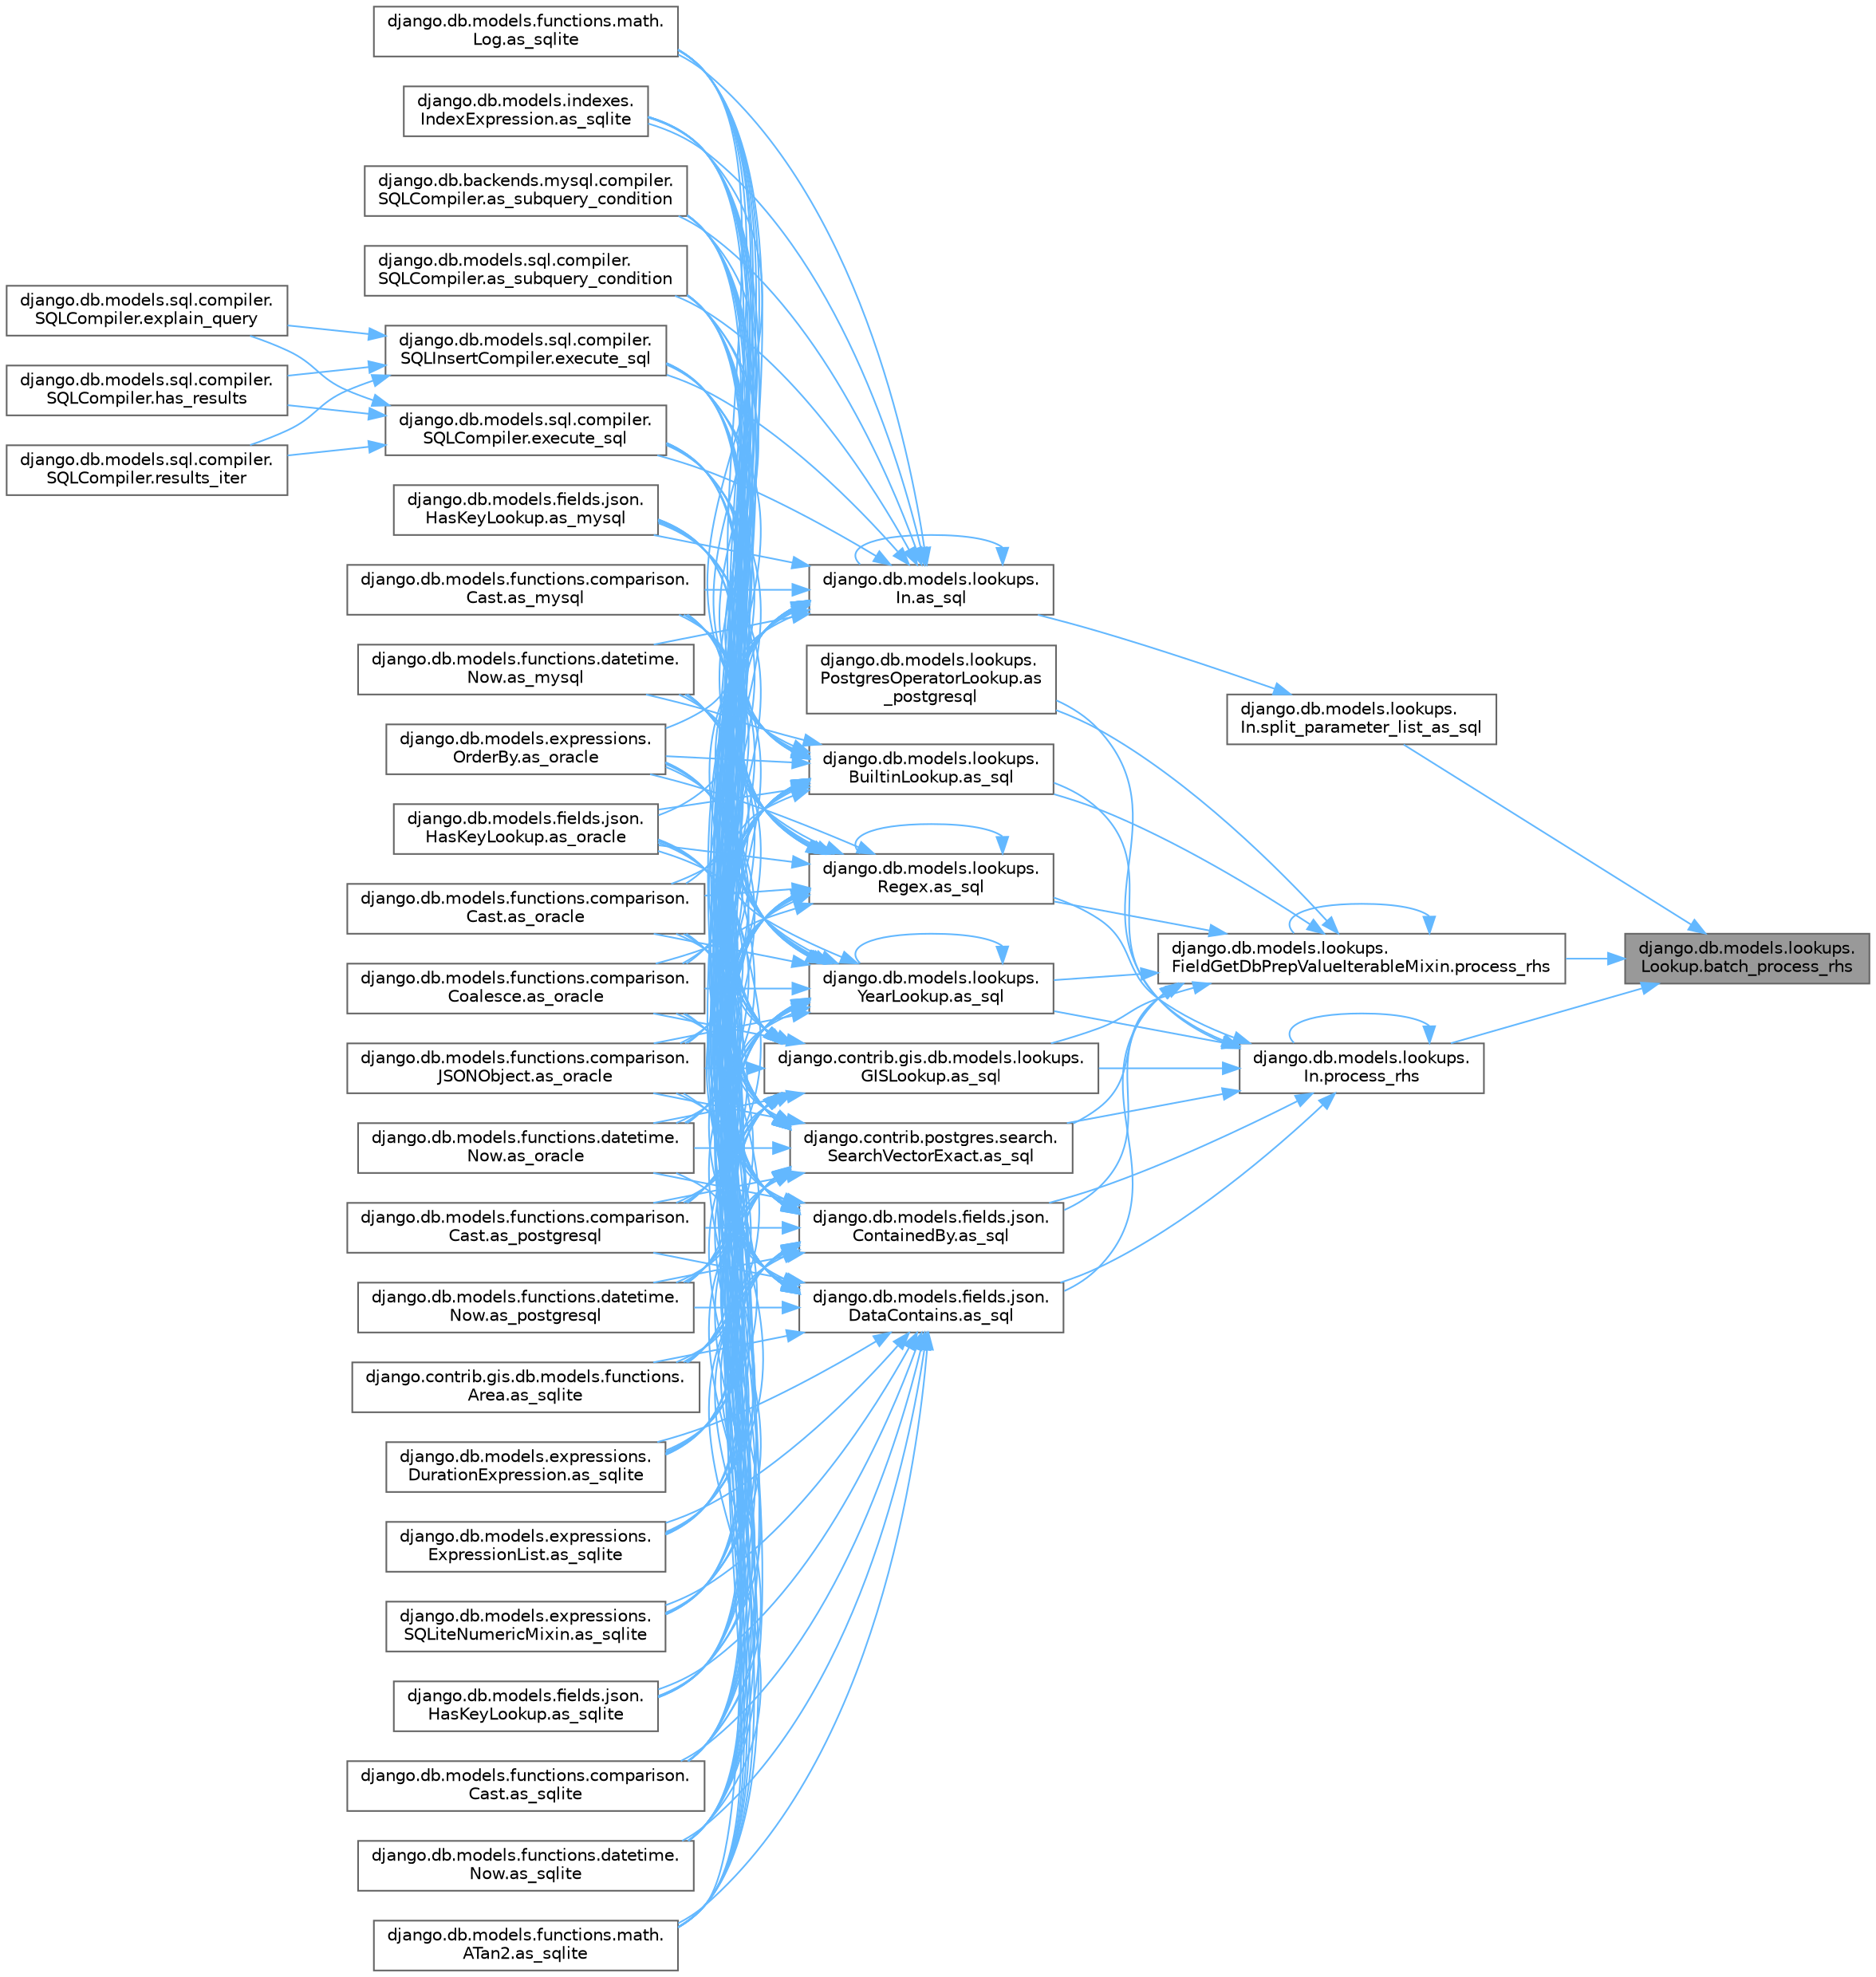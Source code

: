 digraph "django.db.models.lookups.Lookup.batch_process_rhs"
{
 // LATEX_PDF_SIZE
  bgcolor="transparent";
  edge [fontname=Helvetica,fontsize=10,labelfontname=Helvetica,labelfontsize=10];
  node [fontname=Helvetica,fontsize=10,shape=box,height=0.2,width=0.4];
  rankdir="RL";
  Node1 [id="Node000001",label="django.db.models.lookups.\lLookup.batch_process_rhs",height=0.2,width=0.4,color="gray40", fillcolor="grey60", style="filled", fontcolor="black",tooltip=" "];
  Node1 -> Node2 [id="edge1_Node000001_Node000002",dir="back",color="steelblue1",style="solid",tooltip=" "];
  Node2 [id="Node000002",label="django.db.models.lookups.\lFieldGetDbPrepValueIterableMixin.process_rhs",height=0.2,width=0.4,color="grey40", fillcolor="white", style="filled",URL="$classdjango_1_1db_1_1models_1_1lookups_1_1_field_get_db_prep_value_iterable_mixin.html#a76dd22d874659802384fb89029c8d724",tooltip=" "];
  Node2 -> Node3 [id="edge2_Node000002_Node000003",dir="back",color="steelblue1",style="solid",tooltip=" "];
  Node3 [id="Node000003",label="django.db.models.lookups.\lPostgresOperatorLookup.as\l_postgresql",height=0.2,width=0.4,color="grey40", fillcolor="white", style="filled",URL="$classdjango_1_1db_1_1models_1_1lookups_1_1_postgres_operator_lookup.html#aa5fcb781a6ce643334a068601641eeb8",tooltip=" "];
  Node2 -> Node4 [id="edge3_Node000002_Node000004",dir="back",color="steelblue1",style="solid",tooltip=" "];
  Node4 [id="Node000004",label="django.contrib.gis.db.models.lookups.\lGISLookup.as_sql",height=0.2,width=0.4,color="grey40", fillcolor="white", style="filled",URL="$classdjango_1_1contrib_1_1gis_1_1db_1_1models_1_1lookups_1_1_g_i_s_lookup.html#a205b0f4d374825c94cddf5a23b4a415f",tooltip=" "];
  Node4 -> Node5 [id="edge4_Node000004_Node000005",dir="back",color="steelblue1",style="solid",tooltip=" "];
  Node5 [id="Node000005",label="django.db.models.fields.json.\lHasKeyLookup.as_mysql",height=0.2,width=0.4,color="grey40", fillcolor="white", style="filled",URL="$classdjango_1_1db_1_1models_1_1fields_1_1json_1_1_has_key_lookup.html#a10f67427287f2c0ea32513ca6f481e96",tooltip=" "];
  Node4 -> Node6 [id="edge5_Node000004_Node000006",dir="back",color="steelblue1",style="solid",tooltip=" "];
  Node6 [id="Node000006",label="django.db.models.functions.comparison.\lCast.as_mysql",height=0.2,width=0.4,color="grey40", fillcolor="white", style="filled",URL="$classdjango_1_1db_1_1models_1_1functions_1_1comparison_1_1_cast.html#a447737891e955909c6a381529a67a84e",tooltip=" "];
  Node4 -> Node7 [id="edge6_Node000004_Node000007",dir="back",color="steelblue1",style="solid",tooltip=" "];
  Node7 [id="Node000007",label="django.db.models.functions.datetime.\lNow.as_mysql",height=0.2,width=0.4,color="grey40", fillcolor="white", style="filled",URL="$classdjango_1_1db_1_1models_1_1functions_1_1datetime_1_1_now.html#a070a9334fb198086c0c4e96e9725d92b",tooltip=" "];
  Node4 -> Node8 [id="edge7_Node000004_Node000008",dir="back",color="steelblue1",style="solid",tooltip=" "];
  Node8 [id="Node000008",label="django.db.models.expressions.\lOrderBy.as_oracle",height=0.2,width=0.4,color="grey40", fillcolor="white", style="filled",URL="$classdjango_1_1db_1_1models_1_1expressions_1_1_order_by.html#af9b6ede9b0df85d6bcf54f983b3a8f6a",tooltip=" "];
  Node4 -> Node9 [id="edge8_Node000004_Node000009",dir="back",color="steelblue1",style="solid",tooltip=" "];
  Node9 [id="Node000009",label="django.db.models.fields.json.\lHasKeyLookup.as_oracle",height=0.2,width=0.4,color="grey40", fillcolor="white", style="filled",URL="$classdjango_1_1db_1_1models_1_1fields_1_1json_1_1_has_key_lookup.html#afbb88aa4fb23b3ec3acdc695c2f52398",tooltip=" "];
  Node4 -> Node10 [id="edge9_Node000004_Node000010",dir="back",color="steelblue1",style="solid",tooltip=" "];
  Node10 [id="Node000010",label="django.db.models.functions.comparison.\lCast.as_oracle",height=0.2,width=0.4,color="grey40", fillcolor="white", style="filled",URL="$classdjango_1_1db_1_1models_1_1functions_1_1comparison_1_1_cast.html#ad466cd7ca85dc257d9e2718f41a263ec",tooltip=" "];
  Node4 -> Node11 [id="edge10_Node000004_Node000011",dir="back",color="steelblue1",style="solid",tooltip=" "];
  Node11 [id="Node000011",label="django.db.models.functions.comparison.\lCoalesce.as_oracle",height=0.2,width=0.4,color="grey40", fillcolor="white", style="filled",URL="$classdjango_1_1db_1_1models_1_1functions_1_1comparison_1_1_coalesce.html#a1bbeea180ef3ef4d8ba5d51d33d6ef85",tooltip=" "];
  Node4 -> Node12 [id="edge11_Node000004_Node000012",dir="back",color="steelblue1",style="solid",tooltip=" "];
  Node12 [id="Node000012",label="django.db.models.functions.comparison.\lJSONObject.as_oracle",height=0.2,width=0.4,color="grey40", fillcolor="white", style="filled",URL="$classdjango_1_1db_1_1models_1_1functions_1_1comparison_1_1_j_s_o_n_object.html#a4b4fa1161d27b0a9bbbdd0370e9af364",tooltip=" "];
  Node4 -> Node13 [id="edge12_Node000004_Node000013",dir="back",color="steelblue1",style="solid",tooltip=" "];
  Node13 [id="Node000013",label="django.db.models.functions.datetime.\lNow.as_oracle",height=0.2,width=0.4,color="grey40", fillcolor="white", style="filled",URL="$classdjango_1_1db_1_1models_1_1functions_1_1datetime_1_1_now.html#ad5e1ae918a5c4d39f675f98280440538",tooltip=" "];
  Node4 -> Node14 [id="edge13_Node000004_Node000014",dir="back",color="steelblue1",style="solid",tooltip=" "];
  Node14 [id="Node000014",label="django.db.models.functions.comparison.\lCast.as_postgresql",height=0.2,width=0.4,color="grey40", fillcolor="white", style="filled",URL="$classdjango_1_1db_1_1models_1_1functions_1_1comparison_1_1_cast.html#ae51aa6aa6fe8ca7064d8bca2f8e05188",tooltip=" "];
  Node4 -> Node15 [id="edge14_Node000004_Node000015",dir="back",color="steelblue1",style="solid",tooltip=" "];
  Node15 [id="Node000015",label="django.db.models.functions.datetime.\lNow.as_postgresql",height=0.2,width=0.4,color="grey40", fillcolor="white", style="filled",URL="$classdjango_1_1db_1_1models_1_1functions_1_1datetime_1_1_now.html#af1402a88867fc6d69f3f56f655f37fca",tooltip=" "];
  Node4 -> Node16 [id="edge15_Node000004_Node000016",dir="back",color="steelblue1",style="solid",tooltip=" "];
  Node16 [id="Node000016",label="django.contrib.gis.db.models.functions.\lArea.as_sqlite",height=0.2,width=0.4,color="grey40", fillcolor="white", style="filled",URL="$classdjango_1_1contrib_1_1gis_1_1db_1_1models_1_1functions_1_1_area.html#ab8bfa3d35d4368e04318069dd28bd2ca",tooltip=" "];
  Node4 -> Node17 [id="edge16_Node000004_Node000017",dir="back",color="steelblue1",style="solid",tooltip=" "];
  Node17 [id="Node000017",label="django.db.models.expressions.\lDurationExpression.as_sqlite",height=0.2,width=0.4,color="grey40", fillcolor="white", style="filled",URL="$classdjango_1_1db_1_1models_1_1expressions_1_1_duration_expression.html#a5f33f70ca03904ce9b2e9824652e9fff",tooltip=" "];
  Node4 -> Node18 [id="edge17_Node000004_Node000018",dir="back",color="steelblue1",style="solid",tooltip=" "];
  Node18 [id="Node000018",label="django.db.models.expressions.\lExpressionList.as_sqlite",height=0.2,width=0.4,color="grey40", fillcolor="white", style="filled",URL="$classdjango_1_1db_1_1models_1_1expressions_1_1_expression_list.html#ae577275a98dec786535830e8d24aa13e",tooltip=" "];
  Node4 -> Node19 [id="edge18_Node000004_Node000019",dir="back",color="steelblue1",style="solid",tooltip=" "];
  Node19 [id="Node000019",label="django.db.models.expressions.\lSQLiteNumericMixin.as_sqlite",height=0.2,width=0.4,color="grey40", fillcolor="white", style="filled",URL="$classdjango_1_1db_1_1models_1_1expressions_1_1_s_q_lite_numeric_mixin.html#a7c649b97074b00e095c4ee2b3bc62482",tooltip=" "];
  Node4 -> Node20 [id="edge19_Node000004_Node000020",dir="back",color="steelblue1",style="solid",tooltip=" "];
  Node20 [id="Node000020",label="django.db.models.fields.json.\lHasKeyLookup.as_sqlite",height=0.2,width=0.4,color="grey40", fillcolor="white", style="filled",URL="$classdjango_1_1db_1_1models_1_1fields_1_1json_1_1_has_key_lookup.html#aaa01efd0fa197e203c40f6f05b000141",tooltip=" "];
  Node4 -> Node21 [id="edge20_Node000004_Node000021",dir="back",color="steelblue1",style="solid",tooltip=" "];
  Node21 [id="Node000021",label="django.db.models.functions.comparison.\lCast.as_sqlite",height=0.2,width=0.4,color="grey40", fillcolor="white", style="filled",URL="$classdjango_1_1db_1_1models_1_1functions_1_1comparison_1_1_cast.html#a1943b51797a168ff6a3ad37005086d8c",tooltip=" "];
  Node4 -> Node22 [id="edge21_Node000004_Node000022",dir="back",color="steelblue1",style="solid",tooltip=" "];
  Node22 [id="Node000022",label="django.db.models.functions.datetime.\lNow.as_sqlite",height=0.2,width=0.4,color="grey40", fillcolor="white", style="filled",URL="$classdjango_1_1db_1_1models_1_1functions_1_1datetime_1_1_now.html#a5525700866738572645141dd6f2ef41c",tooltip=" "];
  Node4 -> Node23 [id="edge22_Node000004_Node000023",dir="back",color="steelblue1",style="solid",tooltip=" "];
  Node23 [id="Node000023",label="django.db.models.functions.math.\lATan2.as_sqlite",height=0.2,width=0.4,color="grey40", fillcolor="white", style="filled",URL="$classdjango_1_1db_1_1models_1_1functions_1_1math_1_1_a_tan2.html#ac343d11000341dfc431de19f416ea4b6",tooltip=" "];
  Node4 -> Node24 [id="edge23_Node000004_Node000024",dir="back",color="steelblue1",style="solid",tooltip=" "];
  Node24 [id="Node000024",label="django.db.models.functions.math.\lLog.as_sqlite",height=0.2,width=0.4,color="grey40", fillcolor="white", style="filled",URL="$classdjango_1_1db_1_1models_1_1functions_1_1math_1_1_log.html#afcc146563033738d87dd1dc17d005111",tooltip=" "];
  Node4 -> Node25 [id="edge24_Node000004_Node000025",dir="back",color="steelblue1",style="solid",tooltip=" "];
  Node25 [id="Node000025",label="django.db.models.indexes.\lIndexExpression.as_sqlite",height=0.2,width=0.4,color="grey40", fillcolor="white", style="filled",URL="$classdjango_1_1db_1_1models_1_1indexes_1_1_index_expression.html#af6e5b161cb97d0b8bce944455e8e0d53",tooltip=" "];
  Node4 -> Node26 [id="edge25_Node000004_Node000026",dir="back",color="steelblue1",style="solid",tooltip=" "];
  Node26 [id="Node000026",label="django.db.backends.mysql.compiler.\lSQLCompiler.as_subquery_condition",height=0.2,width=0.4,color="grey40", fillcolor="white", style="filled",URL="$classdjango_1_1db_1_1backends_1_1mysql_1_1compiler_1_1_s_q_l_compiler.html#ab79da4712a24ed75ce13002a54fe8d46",tooltip=" "];
  Node4 -> Node27 [id="edge26_Node000004_Node000027",dir="back",color="steelblue1",style="solid",tooltip=" "];
  Node27 [id="Node000027",label="django.db.models.sql.compiler.\lSQLCompiler.as_subquery_condition",height=0.2,width=0.4,color="grey40", fillcolor="white", style="filled",URL="$classdjango_1_1db_1_1models_1_1sql_1_1compiler_1_1_s_q_l_compiler.html#a78bdce11e05140ed74db8f5463bedfce",tooltip=" "];
  Node4 -> Node28 [id="edge27_Node000004_Node000028",dir="back",color="steelblue1",style="solid",tooltip=" "];
  Node28 [id="Node000028",label="django.db.models.sql.compiler.\lSQLCompiler.execute_sql",height=0.2,width=0.4,color="grey40", fillcolor="white", style="filled",URL="$classdjango_1_1db_1_1models_1_1sql_1_1compiler_1_1_s_q_l_compiler.html#a07cbbc7958a72203f8ebe9ba29b9356f",tooltip=" "];
  Node28 -> Node29 [id="edge28_Node000028_Node000029",dir="back",color="steelblue1",style="solid",tooltip=" "];
  Node29 [id="Node000029",label="django.db.models.sql.compiler.\lSQLCompiler.explain_query",height=0.2,width=0.4,color="grey40", fillcolor="white", style="filled",URL="$classdjango_1_1db_1_1models_1_1sql_1_1compiler_1_1_s_q_l_compiler.html#ae37702aee3a2c220b0d45022bece3120",tooltip=" "];
  Node28 -> Node30 [id="edge29_Node000028_Node000030",dir="back",color="steelblue1",style="solid",tooltip=" "];
  Node30 [id="Node000030",label="django.db.models.sql.compiler.\lSQLCompiler.has_results",height=0.2,width=0.4,color="grey40", fillcolor="white", style="filled",URL="$classdjango_1_1db_1_1models_1_1sql_1_1compiler_1_1_s_q_l_compiler.html#a730571b9b54a4d28aed6af579018b5d4",tooltip=" "];
  Node28 -> Node31 [id="edge30_Node000028_Node000031",dir="back",color="steelblue1",style="solid",tooltip=" "];
  Node31 [id="Node000031",label="django.db.models.sql.compiler.\lSQLCompiler.results_iter",height=0.2,width=0.4,color="grey40", fillcolor="white", style="filled",URL="$classdjango_1_1db_1_1models_1_1sql_1_1compiler_1_1_s_q_l_compiler.html#ae75172de9cb1885c3c8e9842460ee1a6",tooltip=" "];
  Node4 -> Node32 [id="edge31_Node000004_Node000032",dir="back",color="steelblue1",style="solid",tooltip=" "];
  Node32 [id="Node000032",label="django.db.models.sql.compiler.\lSQLInsertCompiler.execute_sql",height=0.2,width=0.4,color="grey40", fillcolor="white", style="filled",URL="$classdjango_1_1db_1_1models_1_1sql_1_1compiler_1_1_s_q_l_insert_compiler.html#a59b977e6c439adafa1c3b0092dd7074f",tooltip=" "];
  Node32 -> Node29 [id="edge32_Node000032_Node000029",dir="back",color="steelblue1",style="solid",tooltip=" "];
  Node32 -> Node30 [id="edge33_Node000032_Node000030",dir="back",color="steelblue1",style="solid",tooltip=" "];
  Node32 -> Node31 [id="edge34_Node000032_Node000031",dir="back",color="steelblue1",style="solid",tooltip=" "];
  Node2 -> Node33 [id="edge35_Node000002_Node000033",dir="back",color="steelblue1",style="solid",tooltip=" "];
  Node33 [id="Node000033",label="django.contrib.postgres.search.\lSearchVectorExact.as_sql",height=0.2,width=0.4,color="grey40", fillcolor="white", style="filled",URL="$classdjango_1_1contrib_1_1postgres_1_1search_1_1_search_vector_exact.html#a6c2ef3f70f628015bf404fa3fd413f87",tooltip=" "];
  Node33 -> Node5 [id="edge36_Node000033_Node000005",dir="back",color="steelblue1",style="solid",tooltip=" "];
  Node33 -> Node6 [id="edge37_Node000033_Node000006",dir="back",color="steelblue1",style="solid",tooltip=" "];
  Node33 -> Node7 [id="edge38_Node000033_Node000007",dir="back",color="steelblue1",style="solid",tooltip=" "];
  Node33 -> Node8 [id="edge39_Node000033_Node000008",dir="back",color="steelblue1",style="solid",tooltip=" "];
  Node33 -> Node9 [id="edge40_Node000033_Node000009",dir="back",color="steelblue1",style="solid",tooltip=" "];
  Node33 -> Node10 [id="edge41_Node000033_Node000010",dir="back",color="steelblue1",style="solid",tooltip=" "];
  Node33 -> Node11 [id="edge42_Node000033_Node000011",dir="back",color="steelblue1",style="solid",tooltip=" "];
  Node33 -> Node12 [id="edge43_Node000033_Node000012",dir="back",color="steelblue1",style="solid",tooltip=" "];
  Node33 -> Node13 [id="edge44_Node000033_Node000013",dir="back",color="steelblue1",style="solid",tooltip=" "];
  Node33 -> Node14 [id="edge45_Node000033_Node000014",dir="back",color="steelblue1",style="solid",tooltip=" "];
  Node33 -> Node15 [id="edge46_Node000033_Node000015",dir="back",color="steelblue1",style="solid",tooltip=" "];
  Node33 -> Node16 [id="edge47_Node000033_Node000016",dir="back",color="steelblue1",style="solid",tooltip=" "];
  Node33 -> Node17 [id="edge48_Node000033_Node000017",dir="back",color="steelblue1",style="solid",tooltip=" "];
  Node33 -> Node18 [id="edge49_Node000033_Node000018",dir="back",color="steelblue1",style="solid",tooltip=" "];
  Node33 -> Node19 [id="edge50_Node000033_Node000019",dir="back",color="steelblue1",style="solid",tooltip=" "];
  Node33 -> Node20 [id="edge51_Node000033_Node000020",dir="back",color="steelblue1",style="solid",tooltip=" "];
  Node33 -> Node21 [id="edge52_Node000033_Node000021",dir="back",color="steelblue1",style="solid",tooltip=" "];
  Node33 -> Node22 [id="edge53_Node000033_Node000022",dir="back",color="steelblue1",style="solid",tooltip=" "];
  Node33 -> Node23 [id="edge54_Node000033_Node000023",dir="back",color="steelblue1",style="solid",tooltip=" "];
  Node33 -> Node24 [id="edge55_Node000033_Node000024",dir="back",color="steelblue1",style="solid",tooltip=" "];
  Node33 -> Node25 [id="edge56_Node000033_Node000025",dir="back",color="steelblue1",style="solid",tooltip=" "];
  Node33 -> Node26 [id="edge57_Node000033_Node000026",dir="back",color="steelblue1",style="solid",tooltip=" "];
  Node33 -> Node27 [id="edge58_Node000033_Node000027",dir="back",color="steelblue1",style="solid",tooltip=" "];
  Node33 -> Node28 [id="edge59_Node000033_Node000028",dir="back",color="steelblue1",style="solid",tooltip=" "];
  Node33 -> Node32 [id="edge60_Node000033_Node000032",dir="back",color="steelblue1",style="solid",tooltip=" "];
  Node2 -> Node34 [id="edge61_Node000002_Node000034",dir="back",color="steelblue1",style="solid",tooltip=" "];
  Node34 [id="Node000034",label="django.db.models.fields.json.\lContainedBy.as_sql",height=0.2,width=0.4,color="grey40", fillcolor="white", style="filled",URL="$classdjango_1_1db_1_1models_1_1fields_1_1json_1_1_contained_by.html#aae40a614388b71105b07f4af5784eed5",tooltip=" "];
  Node34 -> Node5 [id="edge62_Node000034_Node000005",dir="back",color="steelblue1",style="solid",tooltip=" "];
  Node34 -> Node6 [id="edge63_Node000034_Node000006",dir="back",color="steelblue1",style="solid",tooltip=" "];
  Node34 -> Node7 [id="edge64_Node000034_Node000007",dir="back",color="steelblue1",style="solid",tooltip=" "];
  Node34 -> Node8 [id="edge65_Node000034_Node000008",dir="back",color="steelblue1",style="solid",tooltip=" "];
  Node34 -> Node9 [id="edge66_Node000034_Node000009",dir="back",color="steelblue1",style="solid",tooltip=" "];
  Node34 -> Node10 [id="edge67_Node000034_Node000010",dir="back",color="steelblue1",style="solid",tooltip=" "];
  Node34 -> Node11 [id="edge68_Node000034_Node000011",dir="back",color="steelblue1",style="solid",tooltip=" "];
  Node34 -> Node12 [id="edge69_Node000034_Node000012",dir="back",color="steelblue1",style="solid",tooltip=" "];
  Node34 -> Node13 [id="edge70_Node000034_Node000013",dir="back",color="steelblue1",style="solid",tooltip=" "];
  Node34 -> Node14 [id="edge71_Node000034_Node000014",dir="back",color="steelblue1",style="solid",tooltip=" "];
  Node34 -> Node15 [id="edge72_Node000034_Node000015",dir="back",color="steelblue1",style="solid",tooltip=" "];
  Node34 -> Node16 [id="edge73_Node000034_Node000016",dir="back",color="steelblue1",style="solid",tooltip=" "];
  Node34 -> Node17 [id="edge74_Node000034_Node000017",dir="back",color="steelblue1",style="solid",tooltip=" "];
  Node34 -> Node18 [id="edge75_Node000034_Node000018",dir="back",color="steelblue1",style="solid",tooltip=" "];
  Node34 -> Node19 [id="edge76_Node000034_Node000019",dir="back",color="steelblue1",style="solid",tooltip=" "];
  Node34 -> Node20 [id="edge77_Node000034_Node000020",dir="back",color="steelblue1",style="solid",tooltip=" "];
  Node34 -> Node21 [id="edge78_Node000034_Node000021",dir="back",color="steelblue1",style="solid",tooltip=" "];
  Node34 -> Node22 [id="edge79_Node000034_Node000022",dir="back",color="steelblue1",style="solid",tooltip=" "];
  Node34 -> Node23 [id="edge80_Node000034_Node000023",dir="back",color="steelblue1",style="solid",tooltip=" "];
  Node34 -> Node24 [id="edge81_Node000034_Node000024",dir="back",color="steelblue1",style="solid",tooltip=" "];
  Node34 -> Node25 [id="edge82_Node000034_Node000025",dir="back",color="steelblue1",style="solid",tooltip=" "];
  Node34 -> Node26 [id="edge83_Node000034_Node000026",dir="back",color="steelblue1",style="solid",tooltip=" "];
  Node34 -> Node27 [id="edge84_Node000034_Node000027",dir="back",color="steelblue1",style="solid",tooltip=" "];
  Node34 -> Node28 [id="edge85_Node000034_Node000028",dir="back",color="steelblue1",style="solid",tooltip=" "];
  Node34 -> Node32 [id="edge86_Node000034_Node000032",dir="back",color="steelblue1",style="solid",tooltip=" "];
  Node2 -> Node35 [id="edge87_Node000002_Node000035",dir="back",color="steelblue1",style="solid",tooltip=" "];
  Node35 [id="Node000035",label="django.db.models.fields.json.\lDataContains.as_sql",height=0.2,width=0.4,color="grey40", fillcolor="white", style="filled",URL="$classdjango_1_1db_1_1models_1_1fields_1_1json_1_1_data_contains.html#afafb732d23c185c8fbda13e54e15c9af",tooltip=" "];
  Node35 -> Node5 [id="edge88_Node000035_Node000005",dir="back",color="steelblue1",style="solid",tooltip=" "];
  Node35 -> Node6 [id="edge89_Node000035_Node000006",dir="back",color="steelblue1",style="solid",tooltip=" "];
  Node35 -> Node7 [id="edge90_Node000035_Node000007",dir="back",color="steelblue1",style="solid",tooltip=" "];
  Node35 -> Node8 [id="edge91_Node000035_Node000008",dir="back",color="steelblue1",style="solid",tooltip=" "];
  Node35 -> Node9 [id="edge92_Node000035_Node000009",dir="back",color="steelblue1",style="solid",tooltip=" "];
  Node35 -> Node10 [id="edge93_Node000035_Node000010",dir="back",color="steelblue1",style="solid",tooltip=" "];
  Node35 -> Node11 [id="edge94_Node000035_Node000011",dir="back",color="steelblue1",style="solid",tooltip=" "];
  Node35 -> Node12 [id="edge95_Node000035_Node000012",dir="back",color="steelblue1",style="solid",tooltip=" "];
  Node35 -> Node13 [id="edge96_Node000035_Node000013",dir="back",color="steelblue1",style="solid",tooltip=" "];
  Node35 -> Node14 [id="edge97_Node000035_Node000014",dir="back",color="steelblue1",style="solid",tooltip=" "];
  Node35 -> Node15 [id="edge98_Node000035_Node000015",dir="back",color="steelblue1",style="solid",tooltip=" "];
  Node35 -> Node16 [id="edge99_Node000035_Node000016",dir="back",color="steelblue1",style="solid",tooltip=" "];
  Node35 -> Node17 [id="edge100_Node000035_Node000017",dir="back",color="steelblue1",style="solid",tooltip=" "];
  Node35 -> Node18 [id="edge101_Node000035_Node000018",dir="back",color="steelblue1",style="solid",tooltip=" "];
  Node35 -> Node19 [id="edge102_Node000035_Node000019",dir="back",color="steelblue1",style="solid",tooltip=" "];
  Node35 -> Node20 [id="edge103_Node000035_Node000020",dir="back",color="steelblue1",style="solid",tooltip=" "];
  Node35 -> Node21 [id="edge104_Node000035_Node000021",dir="back",color="steelblue1",style="solid",tooltip=" "];
  Node35 -> Node22 [id="edge105_Node000035_Node000022",dir="back",color="steelblue1",style="solid",tooltip=" "];
  Node35 -> Node23 [id="edge106_Node000035_Node000023",dir="back",color="steelblue1",style="solid",tooltip=" "];
  Node35 -> Node24 [id="edge107_Node000035_Node000024",dir="back",color="steelblue1",style="solid",tooltip=" "];
  Node35 -> Node25 [id="edge108_Node000035_Node000025",dir="back",color="steelblue1",style="solid",tooltip=" "];
  Node35 -> Node26 [id="edge109_Node000035_Node000026",dir="back",color="steelblue1",style="solid",tooltip=" "];
  Node35 -> Node27 [id="edge110_Node000035_Node000027",dir="back",color="steelblue1",style="solid",tooltip=" "];
  Node35 -> Node28 [id="edge111_Node000035_Node000028",dir="back",color="steelblue1",style="solid",tooltip=" "];
  Node35 -> Node32 [id="edge112_Node000035_Node000032",dir="back",color="steelblue1",style="solid",tooltip=" "];
  Node2 -> Node36 [id="edge113_Node000002_Node000036",dir="back",color="steelblue1",style="solid",tooltip=" "];
  Node36 [id="Node000036",label="django.db.models.lookups.\lBuiltinLookup.as_sql",height=0.2,width=0.4,color="grey40", fillcolor="white", style="filled",URL="$classdjango_1_1db_1_1models_1_1lookups_1_1_builtin_lookup.html#a9d1c6f0deb2d1437744326d0da2c75ae",tooltip=" "];
  Node36 -> Node5 [id="edge114_Node000036_Node000005",dir="back",color="steelblue1",style="solid",tooltip=" "];
  Node36 -> Node6 [id="edge115_Node000036_Node000006",dir="back",color="steelblue1",style="solid",tooltip=" "];
  Node36 -> Node7 [id="edge116_Node000036_Node000007",dir="back",color="steelblue1",style="solid",tooltip=" "];
  Node36 -> Node8 [id="edge117_Node000036_Node000008",dir="back",color="steelblue1",style="solid",tooltip=" "];
  Node36 -> Node9 [id="edge118_Node000036_Node000009",dir="back",color="steelblue1",style="solid",tooltip=" "];
  Node36 -> Node10 [id="edge119_Node000036_Node000010",dir="back",color="steelblue1",style="solid",tooltip=" "];
  Node36 -> Node11 [id="edge120_Node000036_Node000011",dir="back",color="steelblue1",style="solid",tooltip=" "];
  Node36 -> Node12 [id="edge121_Node000036_Node000012",dir="back",color="steelblue1",style="solid",tooltip=" "];
  Node36 -> Node13 [id="edge122_Node000036_Node000013",dir="back",color="steelblue1",style="solid",tooltip=" "];
  Node36 -> Node14 [id="edge123_Node000036_Node000014",dir="back",color="steelblue1",style="solid",tooltip=" "];
  Node36 -> Node15 [id="edge124_Node000036_Node000015",dir="back",color="steelblue1",style="solid",tooltip=" "];
  Node36 -> Node16 [id="edge125_Node000036_Node000016",dir="back",color="steelblue1",style="solid",tooltip=" "];
  Node36 -> Node17 [id="edge126_Node000036_Node000017",dir="back",color="steelblue1",style="solid",tooltip=" "];
  Node36 -> Node18 [id="edge127_Node000036_Node000018",dir="back",color="steelblue1",style="solid",tooltip=" "];
  Node36 -> Node19 [id="edge128_Node000036_Node000019",dir="back",color="steelblue1",style="solid",tooltip=" "];
  Node36 -> Node20 [id="edge129_Node000036_Node000020",dir="back",color="steelblue1",style="solid",tooltip=" "];
  Node36 -> Node21 [id="edge130_Node000036_Node000021",dir="back",color="steelblue1",style="solid",tooltip=" "];
  Node36 -> Node22 [id="edge131_Node000036_Node000022",dir="back",color="steelblue1",style="solid",tooltip=" "];
  Node36 -> Node23 [id="edge132_Node000036_Node000023",dir="back",color="steelblue1",style="solid",tooltip=" "];
  Node36 -> Node24 [id="edge133_Node000036_Node000024",dir="back",color="steelblue1",style="solid",tooltip=" "];
  Node36 -> Node25 [id="edge134_Node000036_Node000025",dir="back",color="steelblue1",style="solid",tooltip=" "];
  Node36 -> Node26 [id="edge135_Node000036_Node000026",dir="back",color="steelblue1",style="solid",tooltip=" "];
  Node36 -> Node27 [id="edge136_Node000036_Node000027",dir="back",color="steelblue1",style="solid",tooltip=" "];
  Node36 -> Node28 [id="edge137_Node000036_Node000028",dir="back",color="steelblue1",style="solid",tooltip=" "];
  Node36 -> Node32 [id="edge138_Node000036_Node000032",dir="back",color="steelblue1",style="solid",tooltip=" "];
  Node2 -> Node37 [id="edge139_Node000002_Node000037",dir="back",color="steelblue1",style="solid",tooltip=" "];
  Node37 [id="Node000037",label="django.db.models.lookups.\lRegex.as_sql",height=0.2,width=0.4,color="grey40", fillcolor="white", style="filled",URL="$classdjango_1_1db_1_1models_1_1lookups_1_1_regex.html#a6c6fe61203c4b3f9686a4467a599aed0",tooltip=" "];
  Node37 -> Node5 [id="edge140_Node000037_Node000005",dir="back",color="steelblue1",style="solid",tooltip=" "];
  Node37 -> Node6 [id="edge141_Node000037_Node000006",dir="back",color="steelblue1",style="solid",tooltip=" "];
  Node37 -> Node7 [id="edge142_Node000037_Node000007",dir="back",color="steelblue1",style="solid",tooltip=" "];
  Node37 -> Node8 [id="edge143_Node000037_Node000008",dir="back",color="steelblue1",style="solid",tooltip=" "];
  Node37 -> Node9 [id="edge144_Node000037_Node000009",dir="back",color="steelblue1",style="solid",tooltip=" "];
  Node37 -> Node10 [id="edge145_Node000037_Node000010",dir="back",color="steelblue1",style="solid",tooltip=" "];
  Node37 -> Node11 [id="edge146_Node000037_Node000011",dir="back",color="steelblue1",style="solid",tooltip=" "];
  Node37 -> Node12 [id="edge147_Node000037_Node000012",dir="back",color="steelblue1",style="solid",tooltip=" "];
  Node37 -> Node13 [id="edge148_Node000037_Node000013",dir="back",color="steelblue1",style="solid",tooltip=" "];
  Node37 -> Node14 [id="edge149_Node000037_Node000014",dir="back",color="steelblue1",style="solid",tooltip=" "];
  Node37 -> Node15 [id="edge150_Node000037_Node000015",dir="back",color="steelblue1",style="solid",tooltip=" "];
  Node37 -> Node37 [id="edge151_Node000037_Node000037",dir="back",color="steelblue1",style="solid",tooltip=" "];
  Node37 -> Node16 [id="edge152_Node000037_Node000016",dir="back",color="steelblue1",style="solid",tooltip=" "];
  Node37 -> Node17 [id="edge153_Node000037_Node000017",dir="back",color="steelblue1",style="solid",tooltip=" "];
  Node37 -> Node18 [id="edge154_Node000037_Node000018",dir="back",color="steelblue1",style="solid",tooltip=" "];
  Node37 -> Node19 [id="edge155_Node000037_Node000019",dir="back",color="steelblue1",style="solid",tooltip=" "];
  Node37 -> Node20 [id="edge156_Node000037_Node000020",dir="back",color="steelblue1",style="solid",tooltip=" "];
  Node37 -> Node21 [id="edge157_Node000037_Node000021",dir="back",color="steelblue1",style="solid",tooltip=" "];
  Node37 -> Node22 [id="edge158_Node000037_Node000022",dir="back",color="steelblue1",style="solid",tooltip=" "];
  Node37 -> Node23 [id="edge159_Node000037_Node000023",dir="back",color="steelblue1",style="solid",tooltip=" "];
  Node37 -> Node24 [id="edge160_Node000037_Node000024",dir="back",color="steelblue1",style="solid",tooltip=" "];
  Node37 -> Node25 [id="edge161_Node000037_Node000025",dir="back",color="steelblue1",style="solid",tooltip=" "];
  Node37 -> Node26 [id="edge162_Node000037_Node000026",dir="back",color="steelblue1",style="solid",tooltip=" "];
  Node37 -> Node27 [id="edge163_Node000037_Node000027",dir="back",color="steelblue1",style="solid",tooltip=" "];
  Node37 -> Node28 [id="edge164_Node000037_Node000028",dir="back",color="steelblue1",style="solid",tooltip=" "];
  Node37 -> Node32 [id="edge165_Node000037_Node000032",dir="back",color="steelblue1",style="solid",tooltip=" "];
  Node2 -> Node38 [id="edge166_Node000002_Node000038",dir="back",color="steelblue1",style="solid",tooltip=" "];
  Node38 [id="Node000038",label="django.db.models.lookups.\lYearLookup.as_sql",height=0.2,width=0.4,color="grey40", fillcolor="white", style="filled",URL="$classdjango_1_1db_1_1models_1_1lookups_1_1_year_lookup.html#a0fefef3b3ac50f322fdbc4d9d150b356",tooltip=" "];
  Node38 -> Node5 [id="edge167_Node000038_Node000005",dir="back",color="steelblue1",style="solid",tooltip=" "];
  Node38 -> Node6 [id="edge168_Node000038_Node000006",dir="back",color="steelblue1",style="solid",tooltip=" "];
  Node38 -> Node7 [id="edge169_Node000038_Node000007",dir="back",color="steelblue1",style="solid",tooltip=" "];
  Node38 -> Node8 [id="edge170_Node000038_Node000008",dir="back",color="steelblue1",style="solid",tooltip=" "];
  Node38 -> Node9 [id="edge171_Node000038_Node000009",dir="back",color="steelblue1",style="solid",tooltip=" "];
  Node38 -> Node10 [id="edge172_Node000038_Node000010",dir="back",color="steelblue1",style="solid",tooltip=" "];
  Node38 -> Node11 [id="edge173_Node000038_Node000011",dir="back",color="steelblue1",style="solid",tooltip=" "];
  Node38 -> Node12 [id="edge174_Node000038_Node000012",dir="back",color="steelblue1",style="solid",tooltip=" "];
  Node38 -> Node13 [id="edge175_Node000038_Node000013",dir="back",color="steelblue1",style="solid",tooltip=" "];
  Node38 -> Node14 [id="edge176_Node000038_Node000014",dir="back",color="steelblue1",style="solid",tooltip=" "];
  Node38 -> Node15 [id="edge177_Node000038_Node000015",dir="back",color="steelblue1",style="solid",tooltip=" "];
  Node38 -> Node38 [id="edge178_Node000038_Node000038",dir="back",color="steelblue1",style="solid",tooltip=" "];
  Node38 -> Node16 [id="edge179_Node000038_Node000016",dir="back",color="steelblue1",style="solid",tooltip=" "];
  Node38 -> Node17 [id="edge180_Node000038_Node000017",dir="back",color="steelblue1",style="solid",tooltip=" "];
  Node38 -> Node18 [id="edge181_Node000038_Node000018",dir="back",color="steelblue1",style="solid",tooltip=" "];
  Node38 -> Node19 [id="edge182_Node000038_Node000019",dir="back",color="steelblue1",style="solid",tooltip=" "];
  Node38 -> Node20 [id="edge183_Node000038_Node000020",dir="back",color="steelblue1",style="solid",tooltip=" "];
  Node38 -> Node21 [id="edge184_Node000038_Node000021",dir="back",color="steelblue1",style="solid",tooltip=" "];
  Node38 -> Node22 [id="edge185_Node000038_Node000022",dir="back",color="steelblue1",style="solid",tooltip=" "];
  Node38 -> Node23 [id="edge186_Node000038_Node000023",dir="back",color="steelblue1",style="solid",tooltip=" "];
  Node38 -> Node24 [id="edge187_Node000038_Node000024",dir="back",color="steelblue1",style="solid",tooltip=" "];
  Node38 -> Node25 [id="edge188_Node000038_Node000025",dir="back",color="steelblue1",style="solid",tooltip=" "];
  Node38 -> Node26 [id="edge189_Node000038_Node000026",dir="back",color="steelblue1",style="solid",tooltip=" "];
  Node38 -> Node27 [id="edge190_Node000038_Node000027",dir="back",color="steelblue1",style="solid",tooltip=" "];
  Node38 -> Node28 [id="edge191_Node000038_Node000028",dir="back",color="steelblue1",style="solid",tooltip=" "];
  Node38 -> Node32 [id="edge192_Node000038_Node000032",dir="back",color="steelblue1",style="solid",tooltip=" "];
  Node2 -> Node2 [id="edge193_Node000002_Node000002",dir="back",color="steelblue1",style="solid",tooltip=" "];
  Node1 -> Node39 [id="edge194_Node000001_Node000039",dir="back",color="steelblue1",style="solid",tooltip=" "];
  Node39 [id="Node000039",label="django.db.models.lookups.\lIn.process_rhs",height=0.2,width=0.4,color="grey40", fillcolor="white", style="filled",URL="$classdjango_1_1db_1_1models_1_1lookups_1_1_in.html#ae7e1a94f83054ffbedfff43a0721c912",tooltip=" "];
  Node39 -> Node3 [id="edge195_Node000039_Node000003",dir="back",color="steelblue1",style="solid",tooltip=" "];
  Node39 -> Node4 [id="edge196_Node000039_Node000004",dir="back",color="steelblue1",style="solid",tooltip=" "];
  Node39 -> Node33 [id="edge197_Node000039_Node000033",dir="back",color="steelblue1",style="solid",tooltip=" "];
  Node39 -> Node34 [id="edge198_Node000039_Node000034",dir="back",color="steelblue1",style="solid",tooltip=" "];
  Node39 -> Node35 [id="edge199_Node000039_Node000035",dir="back",color="steelblue1",style="solid",tooltip=" "];
  Node39 -> Node36 [id="edge200_Node000039_Node000036",dir="back",color="steelblue1",style="solid",tooltip=" "];
  Node39 -> Node37 [id="edge201_Node000039_Node000037",dir="back",color="steelblue1",style="solid",tooltip=" "];
  Node39 -> Node38 [id="edge202_Node000039_Node000038",dir="back",color="steelblue1",style="solid",tooltip=" "];
  Node39 -> Node39 [id="edge203_Node000039_Node000039",dir="back",color="steelblue1",style="solid",tooltip=" "];
  Node1 -> Node40 [id="edge204_Node000001_Node000040",dir="back",color="steelblue1",style="solid",tooltip=" "];
  Node40 [id="Node000040",label="django.db.models.lookups.\lIn.split_parameter_list_as_sql",height=0.2,width=0.4,color="grey40", fillcolor="white", style="filled",URL="$classdjango_1_1db_1_1models_1_1lookups_1_1_in.html#ad8e167da64a218cbe462c77aaac761bb",tooltip=" "];
  Node40 -> Node41 [id="edge205_Node000040_Node000041",dir="back",color="steelblue1",style="solid",tooltip=" "];
  Node41 [id="Node000041",label="django.db.models.lookups.\lIn.as_sql",height=0.2,width=0.4,color="grey40", fillcolor="white", style="filled",URL="$classdjango_1_1db_1_1models_1_1lookups_1_1_in.html#a04635a74ce434d5e0f6c2d9d6ad6b308",tooltip=" "];
  Node41 -> Node5 [id="edge206_Node000041_Node000005",dir="back",color="steelblue1",style="solid",tooltip=" "];
  Node41 -> Node6 [id="edge207_Node000041_Node000006",dir="back",color="steelblue1",style="solid",tooltip=" "];
  Node41 -> Node7 [id="edge208_Node000041_Node000007",dir="back",color="steelblue1",style="solid",tooltip=" "];
  Node41 -> Node8 [id="edge209_Node000041_Node000008",dir="back",color="steelblue1",style="solid",tooltip=" "];
  Node41 -> Node9 [id="edge210_Node000041_Node000009",dir="back",color="steelblue1",style="solid",tooltip=" "];
  Node41 -> Node10 [id="edge211_Node000041_Node000010",dir="back",color="steelblue1",style="solid",tooltip=" "];
  Node41 -> Node11 [id="edge212_Node000041_Node000011",dir="back",color="steelblue1",style="solid",tooltip=" "];
  Node41 -> Node12 [id="edge213_Node000041_Node000012",dir="back",color="steelblue1",style="solid",tooltip=" "];
  Node41 -> Node13 [id="edge214_Node000041_Node000013",dir="back",color="steelblue1",style="solid",tooltip=" "];
  Node41 -> Node14 [id="edge215_Node000041_Node000014",dir="back",color="steelblue1",style="solid",tooltip=" "];
  Node41 -> Node15 [id="edge216_Node000041_Node000015",dir="back",color="steelblue1",style="solid",tooltip=" "];
  Node41 -> Node41 [id="edge217_Node000041_Node000041",dir="back",color="steelblue1",style="solid",tooltip=" "];
  Node41 -> Node16 [id="edge218_Node000041_Node000016",dir="back",color="steelblue1",style="solid",tooltip=" "];
  Node41 -> Node17 [id="edge219_Node000041_Node000017",dir="back",color="steelblue1",style="solid",tooltip=" "];
  Node41 -> Node18 [id="edge220_Node000041_Node000018",dir="back",color="steelblue1",style="solid",tooltip=" "];
  Node41 -> Node19 [id="edge221_Node000041_Node000019",dir="back",color="steelblue1",style="solid",tooltip=" "];
  Node41 -> Node20 [id="edge222_Node000041_Node000020",dir="back",color="steelblue1",style="solid",tooltip=" "];
  Node41 -> Node21 [id="edge223_Node000041_Node000021",dir="back",color="steelblue1",style="solid",tooltip=" "];
  Node41 -> Node22 [id="edge224_Node000041_Node000022",dir="back",color="steelblue1",style="solid",tooltip=" "];
  Node41 -> Node23 [id="edge225_Node000041_Node000023",dir="back",color="steelblue1",style="solid",tooltip=" "];
  Node41 -> Node24 [id="edge226_Node000041_Node000024",dir="back",color="steelblue1",style="solid",tooltip=" "];
  Node41 -> Node25 [id="edge227_Node000041_Node000025",dir="back",color="steelblue1",style="solid",tooltip=" "];
  Node41 -> Node26 [id="edge228_Node000041_Node000026",dir="back",color="steelblue1",style="solid",tooltip=" "];
  Node41 -> Node27 [id="edge229_Node000041_Node000027",dir="back",color="steelblue1",style="solid",tooltip=" "];
  Node41 -> Node28 [id="edge230_Node000041_Node000028",dir="back",color="steelblue1",style="solid",tooltip=" "];
  Node41 -> Node32 [id="edge231_Node000041_Node000032",dir="back",color="steelblue1",style="solid",tooltip=" "];
}
